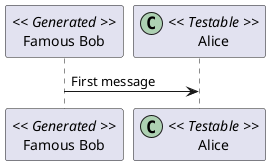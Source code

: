 @startuml

skinparam guillemet false
participant "Famous Bob" as Bob << Generated >>
participant Alice << (C,#ADD1B2) Testable >>

Bob->Alice: First message

@enduml